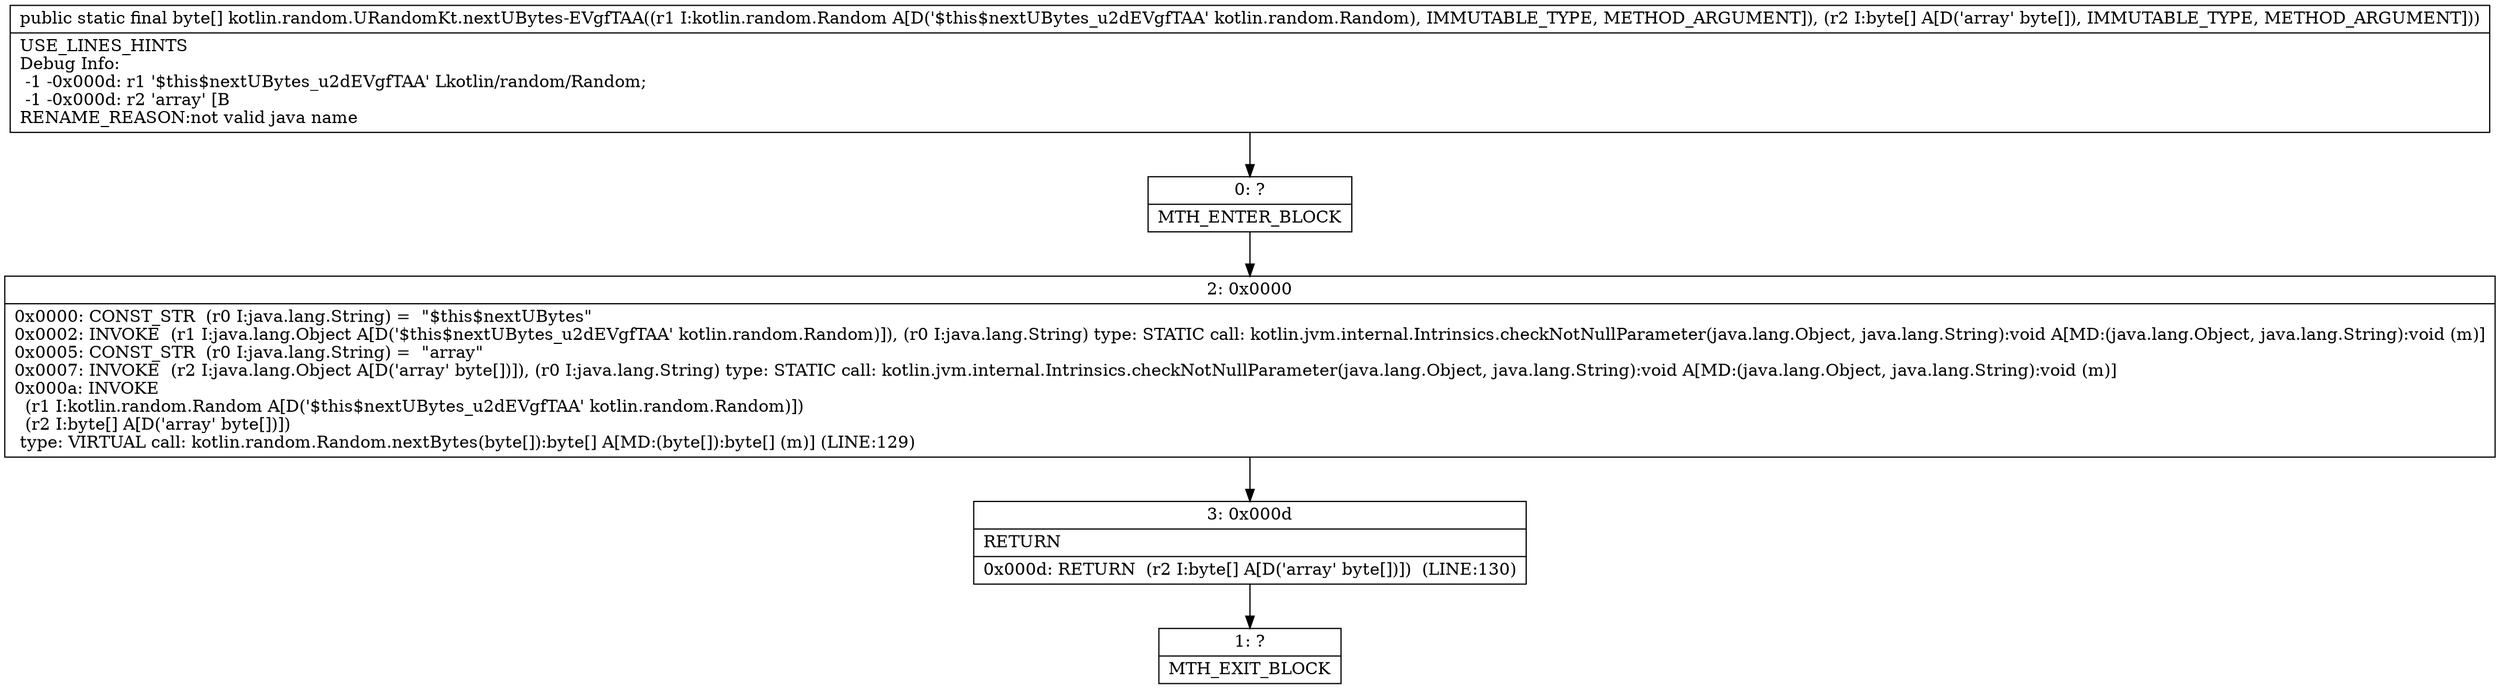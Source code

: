 digraph "CFG forkotlin.random.URandomKt.nextUBytes\-EVgfTAA(Lkotlin\/random\/Random;[B)[B" {
Node_0 [shape=record,label="{0\:\ ?|MTH_ENTER_BLOCK\l}"];
Node_2 [shape=record,label="{2\:\ 0x0000|0x0000: CONST_STR  (r0 I:java.lang.String) =  \"$this$nextUBytes\" \l0x0002: INVOKE  (r1 I:java.lang.Object A[D('$this$nextUBytes_u2dEVgfTAA' kotlin.random.Random)]), (r0 I:java.lang.String) type: STATIC call: kotlin.jvm.internal.Intrinsics.checkNotNullParameter(java.lang.Object, java.lang.String):void A[MD:(java.lang.Object, java.lang.String):void (m)]\l0x0005: CONST_STR  (r0 I:java.lang.String) =  \"array\" \l0x0007: INVOKE  (r2 I:java.lang.Object A[D('array' byte[])]), (r0 I:java.lang.String) type: STATIC call: kotlin.jvm.internal.Intrinsics.checkNotNullParameter(java.lang.Object, java.lang.String):void A[MD:(java.lang.Object, java.lang.String):void (m)]\l0x000a: INVOKE  \l  (r1 I:kotlin.random.Random A[D('$this$nextUBytes_u2dEVgfTAA' kotlin.random.Random)])\l  (r2 I:byte[] A[D('array' byte[])])\l type: VIRTUAL call: kotlin.random.Random.nextBytes(byte[]):byte[] A[MD:(byte[]):byte[] (m)] (LINE:129)\l}"];
Node_3 [shape=record,label="{3\:\ 0x000d|RETURN\l|0x000d: RETURN  (r2 I:byte[] A[D('array' byte[])])  (LINE:130)\l}"];
Node_1 [shape=record,label="{1\:\ ?|MTH_EXIT_BLOCK\l}"];
MethodNode[shape=record,label="{public static final byte[] kotlin.random.URandomKt.nextUBytes\-EVgfTAA((r1 I:kotlin.random.Random A[D('$this$nextUBytes_u2dEVgfTAA' kotlin.random.Random), IMMUTABLE_TYPE, METHOD_ARGUMENT]), (r2 I:byte[] A[D('array' byte[]), IMMUTABLE_TYPE, METHOD_ARGUMENT]))  | USE_LINES_HINTS\lDebug Info:\l  \-1 \-0x000d: r1 '$this$nextUBytes_u2dEVgfTAA' Lkotlin\/random\/Random;\l  \-1 \-0x000d: r2 'array' [B\lRENAME_REASON:not valid java name\l}"];
MethodNode -> Node_0;Node_0 -> Node_2;
Node_2 -> Node_3;
Node_3 -> Node_1;
}

